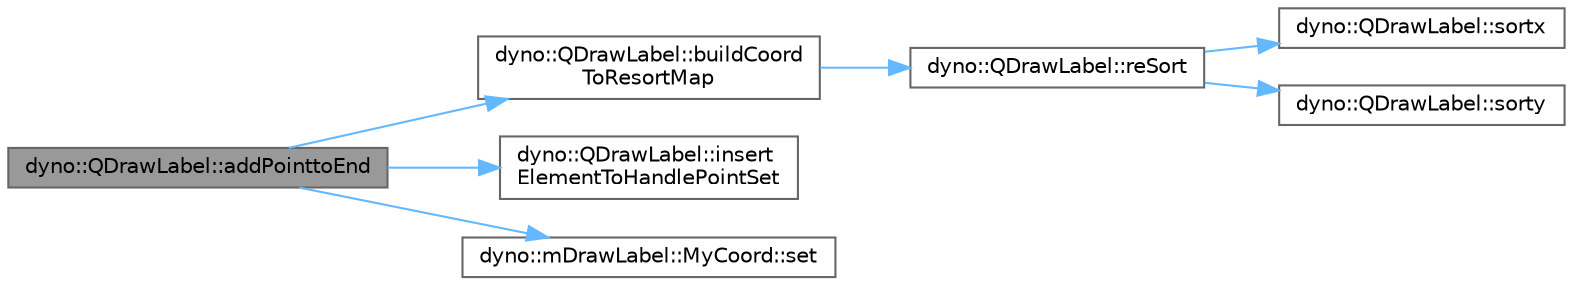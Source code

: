 digraph "dyno::QDrawLabel::addPointtoEnd"
{
 // LATEX_PDF_SIZE
  bgcolor="transparent";
  edge [fontname=Helvetica,fontsize=10,labelfontname=Helvetica,labelfontsize=10];
  node [fontname=Helvetica,fontsize=10,shape=box,height=0.2,width=0.4];
  rankdir="LR";
  Node1 [id="Node000001",label="dyno::QDrawLabel::addPointtoEnd",height=0.2,width=0.4,color="gray40", fillcolor="grey60", style="filled", fontcolor="black",tooltip=" "];
  Node1 -> Node2 [id="edge1_Node000001_Node000002",color="steelblue1",style="solid",tooltip=" "];
  Node2 [id="Node000002",label="dyno::QDrawLabel::buildCoord\lToResortMap",height=0.2,width=0.4,color="grey40", fillcolor="white", style="filled",URL="$classdyno_1_1_q_draw_label.html#adad0a0e7f8e85448be53fb5a3aaa8f0f",tooltip=" "];
  Node2 -> Node3 [id="edge2_Node000002_Node000003",color="steelblue1",style="solid",tooltip=" "];
  Node3 [id="Node000003",label="dyno::QDrawLabel::reSort",height=0.2,width=0.4,color="grey40", fillcolor="white", style="filled",URL="$classdyno_1_1_q_draw_label.html#a56e262de502740a5650a2a00e7546077",tooltip=" "];
  Node3 -> Node4 [id="edge3_Node000003_Node000004",color="steelblue1",style="solid",tooltip=" "];
  Node4 [id="Node000004",label="dyno::QDrawLabel::sortx",height=0.2,width=0.4,color="grey40", fillcolor="white", style="filled",URL="$classdyno_1_1_q_draw_label.html#a67d357233e8ebbfb140816b990227707",tooltip=" "];
  Node3 -> Node5 [id="edge4_Node000003_Node000005",color="steelblue1",style="solid",tooltip=" "];
  Node5 [id="Node000005",label="dyno::QDrawLabel::sorty",height=0.2,width=0.4,color="grey40", fillcolor="white", style="filled",URL="$classdyno_1_1_q_draw_label.html#ad4ae87c65ce3d151e8c86901c323b08a",tooltip=" "];
  Node1 -> Node6 [id="edge5_Node000001_Node000006",color="steelblue1",style="solid",tooltip=" "];
  Node6 [id="Node000006",label="dyno::QDrawLabel::insert\lElementToHandlePointSet",height=0.2,width=0.4,color="grey40", fillcolor="white", style="filled",URL="$classdyno_1_1_q_draw_label.html#a6ff75d52c3c96f157e7fe80fe2792c4c",tooltip=" "];
  Node1 -> Node7 [id="edge6_Node000001_Node000007",color="steelblue1",style="solid",tooltip=" "];
  Node7 [id="Node000007",label="dyno::mDrawLabel::MyCoord::set",height=0.2,width=0.4,color="grey40", fillcolor="white", style="filled",URL="$structdyno_1_1m_draw_label_1_1_my_coord.html#acf7c350256e02b7864caf768cee7a180",tooltip=" "];
}
